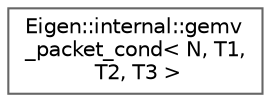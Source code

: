 digraph "Graphical Class Hierarchy"
{
 // LATEX_PDF_SIZE
  bgcolor="transparent";
  edge [fontname=Helvetica,fontsize=10,labelfontname=Helvetica,labelfontsize=10];
  node [fontname=Helvetica,fontsize=10,shape=box,height=0.2,width=0.4];
  rankdir="LR";
  Node0 [id="Node000000",label="Eigen::internal::gemv\l_packet_cond\< N, T1,\l T2, T3 \>",height=0.2,width=0.4,color="grey40", fillcolor="white", style="filled",URL="$structEigen_1_1internal_1_1gemv__packet__cond.html",tooltip=" "];
}

